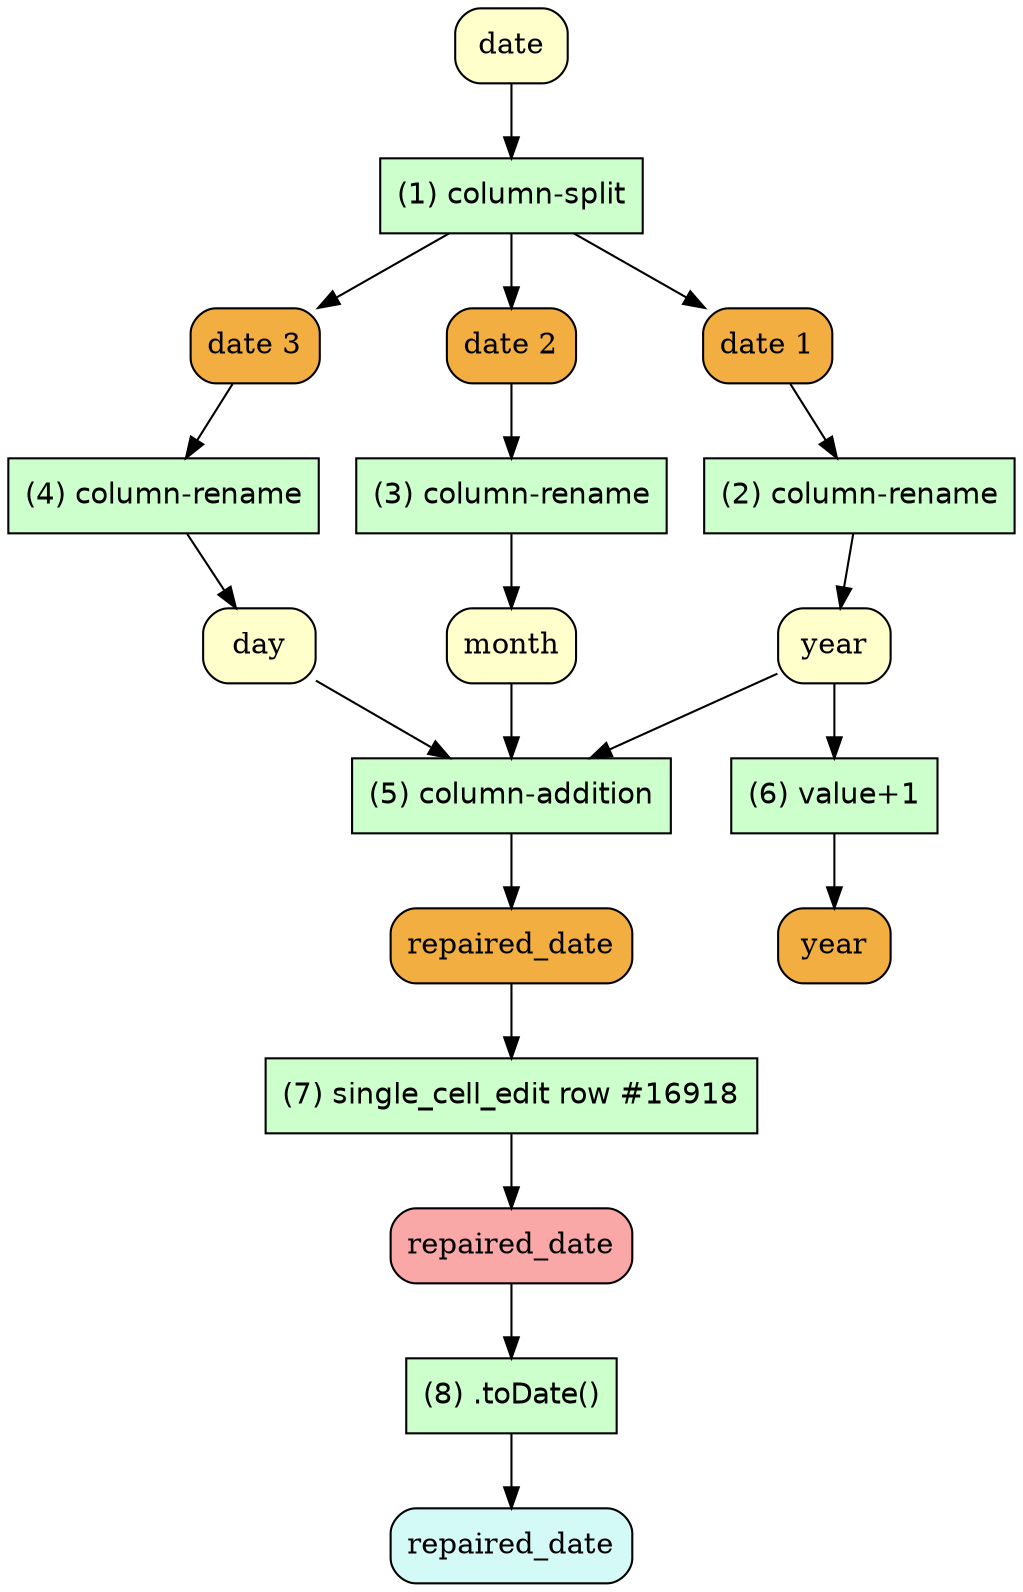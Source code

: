 digraph ORMA {
	node [fillcolor="#FFFFCC" shape=box style="rounded,filled"]
	"date.v0" [label=date]
	"date 3.v0" [label="date 3"]
	"date 1.v0" [label="date 1"]
	"date 2.v0" [label="date 2"]
	"date 1.v0" [label="date 1"]
	"year.v0" [label=year]
	"date 2.v0" [label="date 2"]
	"month.v0" [label=month]
	"date 3.v0" [label="date 3"]
	"day.v0" [label=day]
	"year.v0" [label=year]
	"month.v0" [label=month]
	"day.v0" [label=day]
	"repaired_date.v0" [label=repaired_date]
	"year.v0" [label=year]
	"year.v1" [label=year]
	"repaired_date.v0" [label=repaired_date]
	"repaired_date.v1" [label=repaired_date]
	"repaired_date.v1" [label=repaired_date]
	"repaired_date.v2" [label=repaired_date]
	node [fillcolor="#CCFFCC" fontname=Helvetica peripheries=1 shape=box style=filled]
	"(1) column-split"
	node [fillcolor="#CCFFCC" fontname=Helvetica peripheries=1 shape=box style=filled]
	"(2) column-rename"
	node [fillcolor="#CCFFCC" fontname=Helvetica peripheries=1 shape=box style=filled]
	"(3) column-rename"
	node [fillcolor="#CCFFCC" fontname=Helvetica peripheries=1 shape=box style=filled]
	"(4) column-rename"
	node [fillcolor="#CCFFCC" fontname=Helvetica peripheries=1 shape=box style=filled]
	"(5) column-addition"
	node [fillcolor="#CCFFCC" fontname=Helvetica peripheries=1 shape=box style=filled]
	"(6) value+1"
	node [fillcolor="#CCFFCC" fontname=Helvetica peripheries=1 shape=box style=filled]
	"(7) single_cell_edit row #16918"
	node [fillcolor="#CCFFCC" fontname=Helvetica peripheries=1 shape=box style=filled]
	"(8) .toDate()"
	"date.v0" [label=date fillcolor="#FFFFCC"]
	"date 3.v0" [label="date 3" fillcolor="#f2ae41"]
	"date 1.v0" [label="date 1" fillcolor="#f2ae41"]
	"date 2.v0" [label="date 2" fillcolor="#f2ae41"]
	"date 1.v0" [label="date 1" fillcolor="#f2ae41"]
	"year.v0" [label=year fillcolor="#FFFFCC"]
	"date 2.v0" [label="date 2" fillcolor="#f2ae41"]
	"month.v0" [label=month fillcolor="#FFFFCC"]
	"date 3.v0" [label="date 3" fillcolor="#f2ae41"]
	"day.v0" [label=day fillcolor="#FFFFCC"]
	"year.v0" [label=year fillcolor="#FFFFCC"]
	"month.v0" [label=month fillcolor="#FFFFCC"]
	"day.v0" [label=day fillcolor="#FFFFCC"]
	"repaired_date.v0" [label=repaired_date fillcolor="#f2ae41"]
	"year.v0" [label=year fillcolor="#FFFFCC"]
	"year.v1" [label=year fillcolor="#f2ae41"]
	"repaired_date.v0" [label=repaired_date fillcolor="#f2ae41"]
	"repaired_date.v1" [label=repaired_date fillcolor="#faa7a7"]
	"repaired_date.v1" [label=repaired_date fillcolor="#faa7a7"]
	"repaired_date.v2" [label=repaired_date fillcolor="#d4faf7"]
	"date.v0" -> "(1) column-split"
	"(1) column-split" -> "date 3.v0"
	"(1) column-split" -> "date 1.v0"
	"(1) column-split" -> "date 2.v0"
	"date 1.v0" -> "(2) column-rename"
	"(2) column-rename" -> "year.v0"
	"date 2.v0" -> "(3) column-rename"
	"(3) column-rename" -> "month.v0"
	"date 3.v0" -> "(4) column-rename"
	"(4) column-rename" -> "day.v0"
	"year.v0" -> "(5) column-addition"
	"month.v0" -> "(5) column-addition"
	"day.v0" -> "(5) column-addition"
	"(5) column-addition" -> "repaired_date.v0"
	"year.v0" -> "(6) value+1"
	"(6) value+1" -> "year.v1"
	"repaired_date.v0" -> "(7) single_cell_edit row #16918"
	"(7) single_cell_edit row #16918" -> "repaired_date.v1"
	"repaired_date.v1" -> "(8) .toDate()"
	"(8) .toDate()" -> "repaired_date.v2"
}
